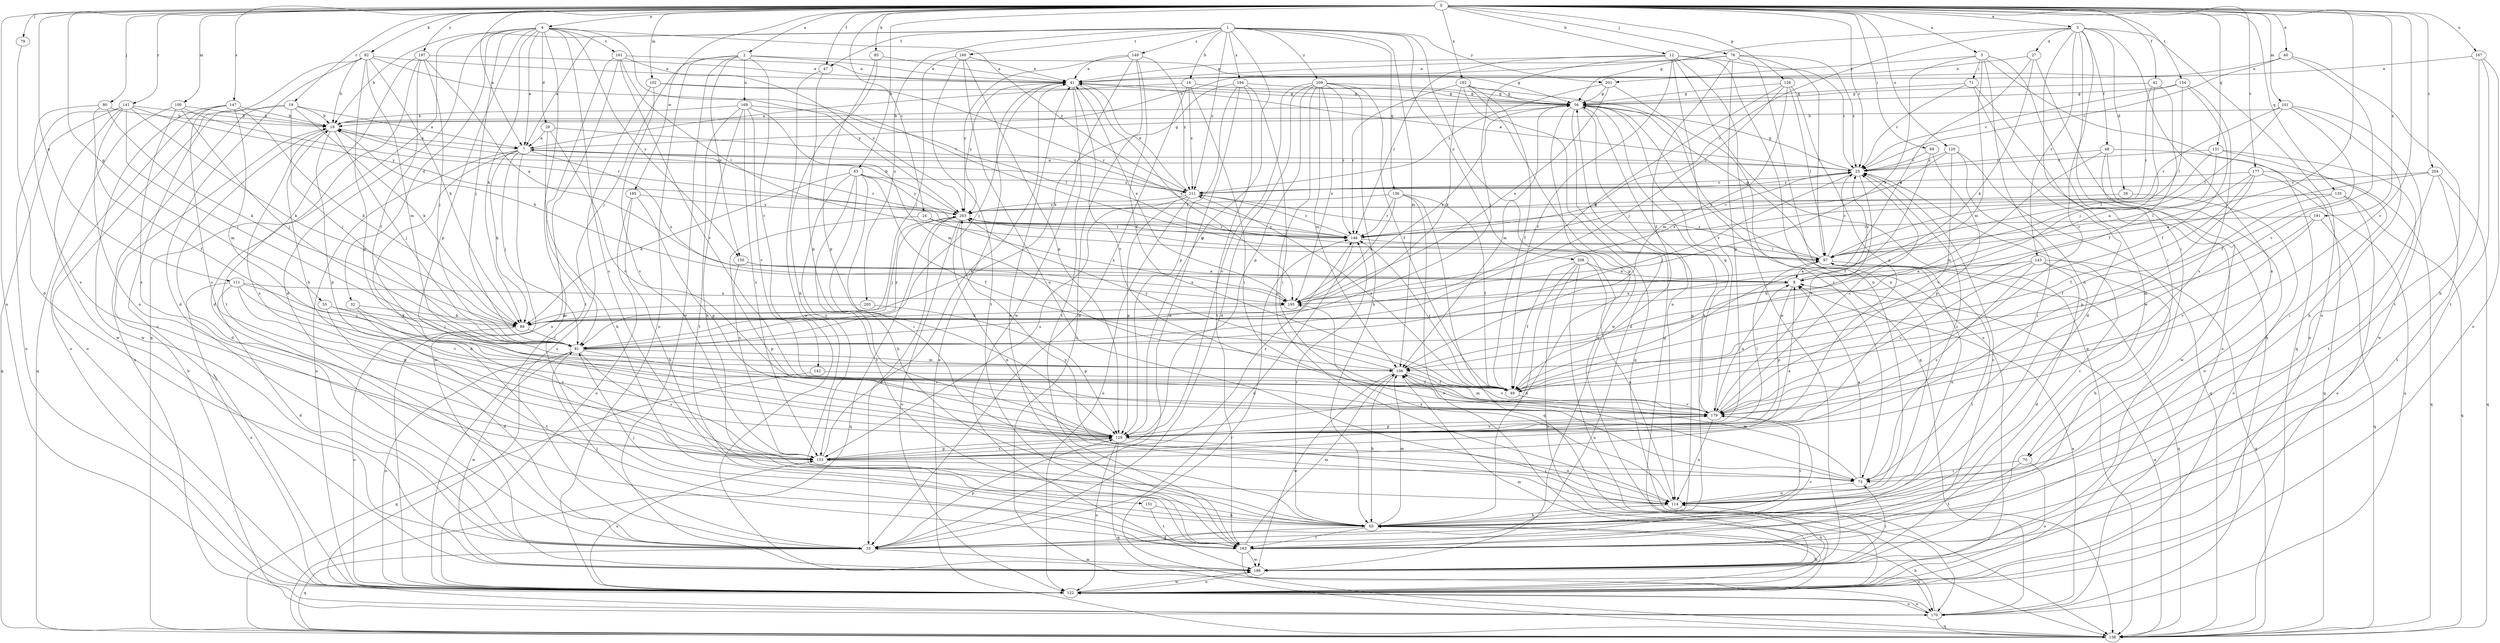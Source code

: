 strict digraph  {
0;
1;
2;
3;
4;
5;
7;
8;
12;
14;
16;
19;
24;
25;
27;
28;
29;
32;
33;
40;
41;
42;
47;
48;
49;
55;
56;
63;
65;
69;
70;
71;
73;
76;
79;
80;
81;
82;
85;
89;
97;
100;
101;
102;
106;
111;
114;
120;
122;
126;
129;
131;
135;
136;
138;
141;
142;
143;
146;
147;
149;
150;
151;
153;
154;
160;
161;
163;
167;
169;
170;
177;
179;
185;
186;
191;
192;
194;
195;
197;
201;
203;
204;
205;
208;
209;
211;
0 -> 2  [label=a];
0 -> 3  [label=a];
0 -> 4  [label=a];
0 -> 5  [label=a];
0 -> 7  [label=a];
0 -> 12  [label=b];
0 -> 19  [label=c];
0 -> 24  [label=c];
0 -> 25  [label=c];
0 -> 40  [label=e];
0 -> 42  [label=f];
0 -> 47  [label=f];
0 -> 55  [label=g];
0 -> 63  [label=h];
0 -> 69  [label=i];
0 -> 76  [label=j];
0 -> 79  [label=j];
0 -> 80  [label=j];
0 -> 82  [label=k];
0 -> 85  [label=k];
0 -> 97  [label=l];
0 -> 100  [label=m];
0 -> 101  [label=m];
0 -> 102  [label=m];
0 -> 111  [label=n];
0 -> 120  [label=o];
0 -> 122  [label=o];
0 -> 126  [label=p];
0 -> 131  [label=q];
0 -> 135  [label=q];
0 -> 141  [label=r];
0 -> 147  [label=s];
0 -> 154  [label=t];
0 -> 167  [label=u];
0 -> 177  [label=v];
0 -> 179  [label=v];
0 -> 185  [label=w];
0 -> 191  [label=x];
0 -> 192  [label=x];
0 -> 197  [label=y];
0 -> 204  [label=z];
1 -> 7  [label=a];
1 -> 14  [label=b];
1 -> 16  [label=b];
1 -> 47  [label=f];
1 -> 106  [label=m];
1 -> 129  [label=p];
1 -> 136  [label=q];
1 -> 138  [label=q];
1 -> 149  [label=s];
1 -> 160  [label=t];
1 -> 194  [label=x];
1 -> 201  [label=y];
1 -> 205  [label=z];
1 -> 208  [label=z];
1 -> 209  [label=z];
1 -> 211  [label=z];
2 -> 41  [label=e];
2 -> 56  [label=g];
2 -> 81  [label=j];
2 -> 122  [label=o];
2 -> 142  [label=r];
2 -> 150  [label=s];
2 -> 169  [label=u];
2 -> 186  [label=w];
3 -> 27  [label=d];
3 -> 28  [label=d];
3 -> 48  [label=f];
3 -> 56  [label=g];
3 -> 70  [label=i];
3 -> 114  [label=n];
3 -> 122  [label=o];
3 -> 143  [label=r];
3 -> 146  [label=r];
3 -> 179  [label=v];
3 -> 186  [label=w];
4 -> 7  [label=a];
4 -> 29  [label=d];
4 -> 32  [label=d];
4 -> 33  [label=d];
4 -> 81  [label=j];
4 -> 89  [label=k];
4 -> 97  [label=l];
4 -> 122  [label=o];
4 -> 129  [label=p];
4 -> 138  [label=q];
4 -> 150  [label=s];
4 -> 151  [label=s];
4 -> 161  [label=t];
4 -> 211  [label=z];
5 -> 70  [label=i];
5 -> 71  [label=i];
5 -> 106  [label=m];
5 -> 114  [label=n];
5 -> 138  [label=q];
5 -> 195  [label=x];
5 -> 201  [label=y];
7 -> 25  [label=c];
7 -> 33  [label=d];
7 -> 56  [label=g];
7 -> 81  [label=j];
7 -> 89  [label=k];
7 -> 122  [label=o];
7 -> 146  [label=r];
7 -> 186  [label=w];
7 -> 195  [label=x];
8 -> 16  [label=b];
8 -> 25  [label=c];
8 -> 129  [label=p];
8 -> 195  [label=x];
12 -> 25  [label=c];
12 -> 41  [label=e];
12 -> 49  [label=f];
12 -> 81  [label=j];
12 -> 114  [label=n];
12 -> 138  [label=q];
12 -> 146  [label=r];
12 -> 179  [label=v];
12 -> 186  [label=w];
14 -> 7  [label=a];
14 -> 33  [label=d];
14 -> 56  [label=g];
14 -> 73  [label=i];
14 -> 211  [label=z];
16 -> 7  [label=a];
16 -> 33  [label=d];
16 -> 81  [label=j];
16 -> 129  [label=p];
16 -> 153  [label=s];
16 -> 211  [label=z];
19 -> 7  [label=a];
19 -> 16  [label=b];
19 -> 81  [label=j];
19 -> 89  [label=k];
19 -> 122  [label=o];
19 -> 170  [label=u];
24 -> 146  [label=r];
24 -> 153  [label=s];
24 -> 195  [label=x];
25 -> 7  [label=a];
25 -> 41  [label=e];
25 -> 56  [label=g];
25 -> 81  [label=j];
25 -> 179  [label=v];
25 -> 211  [label=z];
27 -> 41  [label=e];
27 -> 89  [label=k];
27 -> 170  [label=u];
27 -> 195  [label=x];
28 -> 122  [label=o];
28 -> 203  [label=y];
29 -> 7  [label=a];
29 -> 65  [label=h];
29 -> 179  [label=v];
29 -> 211  [label=z];
32 -> 89  [label=k];
32 -> 153  [label=s];
32 -> 163  [label=t];
33 -> 81  [label=j];
33 -> 129  [label=p];
33 -> 138  [label=q];
33 -> 186  [label=w];
40 -> 25  [label=c];
40 -> 41  [label=e];
40 -> 163  [label=t];
40 -> 179  [label=v];
41 -> 56  [label=g];
41 -> 81  [label=j];
41 -> 163  [label=t];
41 -> 179  [label=v];
41 -> 195  [label=x];
41 -> 203  [label=y];
42 -> 49  [label=f];
42 -> 56  [label=g];
42 -> 81  [label=j];
42 -> 146  [label=r];
47 -> 129  [label=p];
47 -> 186  [label=w];
48 -> 25  [label=c];
48 -> 106  [label=m];
48 -> 122  [label=o];
48 -> 138  [label=q];
48 -> 186  [label=w];
49 -> 146  [label=r];
49 -> 179  [label=v];
49 -> 211  [label=z];
55 -> 33  [label=d];
55 -> 81  [label=j];
55 -> 89  [label=k];
56 -> 16  [label=b];
56 -> 33  [label=d];
56 -> 65  [label=h];
56 -> 106  [label=m];
56 -> 114  [label=n];
56 -> 129  [label=p];
56 -> 195  [label=x];
63 -> 49  [label=f];
63 -> 65  [label=h];
63 -> 73  [label=i];
63 -> 89  [label=k];
63 -> 153  [label=s];
63 -> 163  [label=t];
63 -> 203  [label=y];
63 -> 211  [label=z];
65 -> 33  [label=d];
65 -> 56  [label=g];
65 -> 81  [label=j];
65 -> 106  [label=m];
65 -> 146  [label=r];
65 -> 163  [label=t];
65 -> 179  [label=v];
69 -> 25  [label=c];
69 -> 49  [label=f];
69 -> 129  [label=p];
70 -> 73  [label=i];
70 -> 122  [label=o];
70 -> 163  [label=t];
71 -> 25  [label=c];
71 -> 33  [label=d];
71 -> 56  [label=g];
71 -> 170  [label=u];
73 -> 8  [label=a];
73 -> 25  [label=c];
73 -> 106  [label=m];
73 -> 114  [label=n];
76 -> 16  [label=b];
76 -> 25  [label=c];
76 -> 41  [label=e];
76 -> 49  [label=f];
76 -> 97  [label=l];
76 -> 114  [label=n];
76 -> 129  [label=p];
79 -> 33  [label=d];
80 -> 16  [label=b];
80 -> 49  [label=f];
80 -> 89  [label=k];
80 -> 153  [label=s];
81 -> 106  [label=m];
81 -> 122  [label=o];
81 -> 153  [label=s];
81 -> 179  [label=v];
81 -> 186  [label=w];
81 -> 203  [label=y];
82 -> 16  [label=b];
82 -> 33  [label=d];
82 -> 41  [label=e];
82 -> 89  [label=k];
82 -> 106  [label=m];
82 -> 122  [label=o];
82 -> 129  [label=p];
82 -> 203  [label=y];
85 -> 41  [label=e];
85 -> 65  [label=h];
85 -> 129  [label=p];
89 -> 81  [label=j];
89 -> 122  [label=o];
97 -> 8  [label=a];
97 -> 25  [label=c];
97 -> 56  [label=g];
97 -> 114  [label=n];
97 -> 138  [label=q];
97 -> 203  [label=y];
97 -> 211  [label=z];
100 -> 16  [label=b];
100 -> 81  [label=j];
100 -> 138  [label=q];
100 -> 146  [label=r];
100 -> 153  [label=s];
101 -> 16  [label=b];
101 -> 49  [label=f];
101 -> 65  [label=h];
101 -> 97  [label=l];
101 -> 146  [label=r];
101 -> 186  [label=w];
102 -> 56  [label=g];
102 -> 146  [label=r];
102 -> 153  [label=s];
102 -> 170  [label=u];
106 -> 49  [label=f];
106 -> 65  [label=h];
106 -> 179  [label=v];
106 -> 186  [label=w];
106 -> 203  [label=y];
111 -> 33  [label=d];
111 -> 81  [label=j];
111 -> 122  [label=o];
111 -> 129  [label=p];
111 -> 179  [label=v];
111 -> 195  [label=x];
114 -> 65  [label=h];
114 -> 195  [label=x];
114 -> 203  [label=y];
120 -> 25  [label=c];
120 -> 73  [label=i];
120 -> 138  [label=q];
120 -> 179  [label=v];
120 -> 195  [label=x];
122 -> 65  [label=h];
122 -> 106  [label=m];
122 -> 153  [label=s];
122 -> 170  [label=u];
122 -> 186  [label=w];
126 -> 56  [label=g];
126 -> 81  [label=j];
126 -> 89  [label=k];
126 -> 97  [label=l];
126 -> 106  [label=m];
126 -> 129  [label=p];
129 -> 16  [label=b];
129 -> 97  [label=l];
129 -> 114  [label=n];
129 -> 122  [label=o];
129 -> 138  [label=q];
129 -> 153  [label=s];
129 -> 179  [label=v];
131 -> 8  [label=a];
131 -> 25  [label=c];
131 -> 73  [label=i];
131 -> 97  [label=l];
131 -> 163  [label=t];
135 -> 49  [label=f];
135 -> 122  [label=o];
135 -> 138  [label=q];
135 -> 203  [label=y];
136 -> 49  [label=f];
136 -> 122  [label=o];
136 -> 138  [label=q];
136 -> 146  [label=r];
136 -> 195  [label=x];
136 -> 203  [label=y];
138 -> 8  [label=a];
138 -> 41  [label=e];
138 -> 146  [label=r];
141 -> 16  [label=b];
141 -> 81  [label=j];
141 -> 89  [label=k];
141 -> 114  [label=n];
141 -> 122  [label=o];
141 -> 138  [label=q];
141 -> 186  [label=w];
141 -> 203  [label=y];
142 -> 49  [label=f];
142 -> 138  [label=q];
143 -> 8  [label=a];
143 -> 33  [label=d];
143 -> 65  [label=h];
143 -> 89  [label=k];
143 -> 138  [label=q];
143 -> 153  [label=s];
143 -> 179  [label=v];
146 -> 25  [label=c];
146 -> 33  [label=d];
146 -> 97  [label=l];
146 -> 203  [label=y];
146 -> 211  [label=z];
147 -> 16  [label=b];
147 -> 89  [label=k];
147 -> 106  [label=m];
147 -> 122  [label=o];
147 -> 153  [label=s];
147 -> 186  [label=w];
149 -> 41  [label=e];
149 -> 49  [label=f];
149 -> 170  [label=u];
149 -> 186  [label=w];
149 -> 203  [label=y];
149 -> 211  [label=z];
150 -> 8  [label=a];
150 -> 129  [label=p];
150 -> 195  [label=x];
151 -> 65  [label=h];
151 -> 163  [label=t];
153 -> 8  [label=a];
153 -> 41  [label=e];
153 -> 73  [label=i];
153 -> 129  [label=p];
153 -> 146  [label=r];
154 -> 25  [label=c];
154 -> 49  [label=f];
154 -> 56  [label=g];
154 -> 97  [label=l];
154 -> 153  [label=s];
160 -> 41  [label=e];
160 -> 81  [label=j];
160 -> 114  [label=n];
160 -> 129  [label=p];
160 -> 163  [label=t];
161 -> 41  [label=e];
161 -> 97  [label=l];
161 -> 122  [label=o];
161 -> 163  [label=t];
161 -> 179  [label=v];
161 -> 203  [label=y];
163 -> 25  [label=c];
163 -> 41  [label=e];
163 -> 97  [label=l];
163 -> 106  [label=m];
163 -> 170  [label=u];
163 -> 179  [label=v];
163 -> 186  [label=w];
167 -> 41  [label=e];
167 -> 65  [label=h];
167 -> 122  [label=o];
167 -> 163  [label=t];
169 -> 16  [label=b];
169 -> 65  [label=h];
169 -> 97  [label=l];
169 -> 106  [label=m];
169 -> 153  [label=s];
169 -> 163  [label=t];
169 -> 179  [label=v];
170 -> 8  [label=a];
170 -> 16  [label=b];
170 -> 56  [label=g];
170 -> 65  [label=h];
170 -> 122  [label=o];
170 -> 138  [label=q];
177 -> 49  [label=f];
177 -> 97  [label=l];
177 -> 129  [label=p];
177 -> 138  [label=q];
177 -> 170  [label=u];
177 -> 211  [label=z];
179 -> 8  [label=a];
179 -> 25  [label=c];
179 -> 56  [label=g];
179 -> 106  [label=m];
179 -> 114  [label=n];
179 -> 129  [label=p];
185 -> 65  [label=h];
185 -> 122  [label=o];
185 -> 129  [label=p];
185 -> 203  [label=y];
186 -> 25  [label=c];
186 -> 56  [label=g];
186 -> 73  [label=i];
186 -> 114  [label=n];
186 -> 122  [label=o];
191 -> 106  [label=m];
191 -> 138  [label=q];
191 -> 146  [label=r];
191 -> 179  [label=v];
192 -> 49  [label=f];
192 -> 56  [label=g];
192 -> 89  [label=k];
192 -> 122  [label=o];
192 -> 138  [label=q];
192 -> 146  [label=r];
192 -> 186  [label=w];
194 -> 33  [label=d];
194 -> 56  [label=g];
194 -> 73  [label=i];
194 -> 89  [label=k];
194 -> 129  [label=p];
194 -> 163  [label=t];
195 -> 41  [label=e];
195 -> 89  [label=k];
197 -> 8  [label=a];
197 -> 33  [label=d];
197 -> 41  [label=e];
197 -> 49  [label=f];
197 -> 81  [label=j];
197 -> 163  [label=t];
201 -> 56  [label=g];
201 -> 73  [label=i];
201 -> 195  [label=x];
201 -> 211  [label=z];
203 -> 16  [label=b];
203 -> 33  [label=d];
203 -> 81  [label=j];
203 -> 114  [label=n];
203 -> 122  [label=o];
203 -> 138  [label=q];
203 -> 146  [label=r];
204 -> 8  [label=a];
204 -> 114  [label=n];
204 -> 138  [label=q];
204 -> 163  [label=t];
204 -> 211  [label=z];
205 -> 89  [label=k];
205 -> 129  [label=p];
208 -> 8  [label=a];
208 -> 49  [label=f];
208 -> 65  [label=h];
208 -> 114  [label=n];
208 -> 122  [label=o];
208 -> 170  [label=u];
209 -> 33  [label=d];
209 -> 49  [label=f];
209 -> 56  [label=g];
209 -> 65  [label=h];
209 -> 106  [label=m];
209 -> 114  [label=n];
209 -> 129  [label=p];
209 -> 146  [label=r];
209 -> 153  [label=s];
209 -> 195  [label=x];
211 -> 25  [label=c];
211 -> 41  [label=e];
211 -> 122  [label=o];
211 -> 129  [label=p];
211 -> 153  [label=s];
211 -> 203  [label=y];
}
